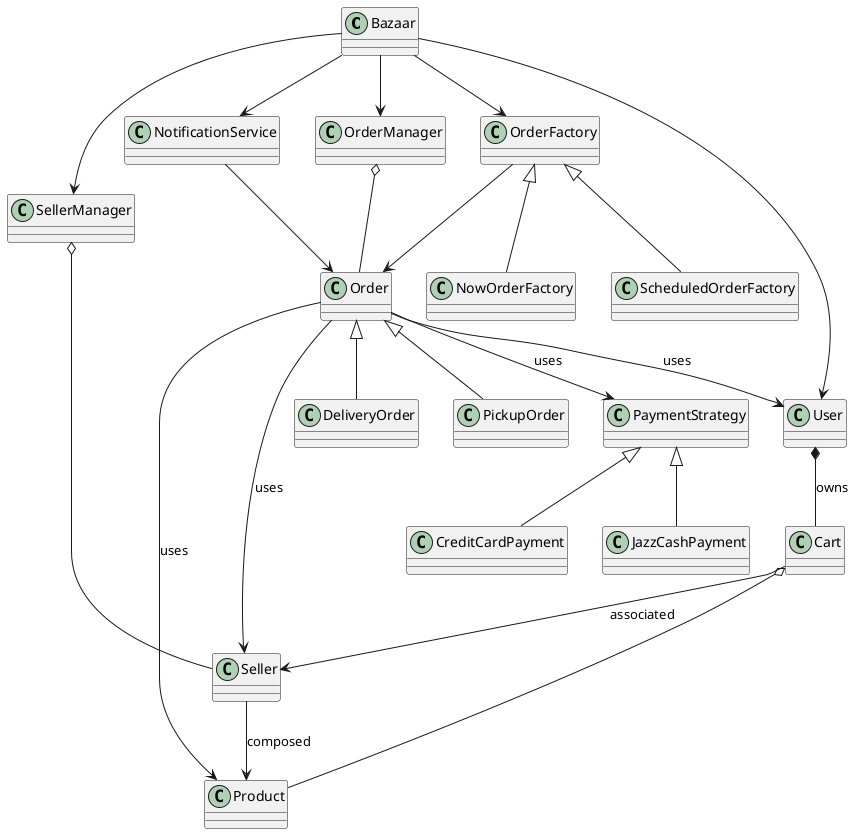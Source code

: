 @startuml
' Main system entry
class Bazaar

' Services
class NotificationService
class SellerManager
class OrderManager
class OrderFactory

' Core classes
class User
class Cart
class Seller
class Product
class Order
class DeliveryOrder
class PickupOrder
class PaymentStrategy
class JazzCashPayment
class CreditCardPayment
class NowOrderFactory
class ScheduledOrderFactory

' -------------------------
' Inheritance
Order <|-- DeliveryOrder
Order <|-- PickupOrder

PaymentStrategy <|-- JazzCashPayment
PaymentStrategy <|-- CreditCardPayment

OrderFactory <|-- NowOrderFactory
OrderFactory <|-- ScheduledOrderFactory

' -------------------------
' Associations
Bazaar --> NotificationService
NotificationService --> Order

Bazaar --> SellerManager
SellerManager o-- Seller
Seller --> Product : composed

Bazaar --> User
User *-- Cart : owns
Cart o-- Product
Cart --> Seller : associated

Bazaar --> OrderManager
OrderManager o-- Order

Order --> User : uses
Order --> Seller : uses
Order --> Product : uses
Order --> PaymentStrategy : uses

Bazaar --> OrderFactory
OrderFactory --> Order
@enduml